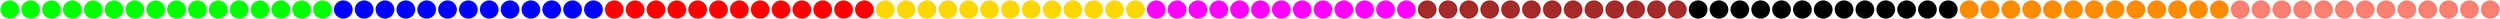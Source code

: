 graph G{
S1 [shape="point" color="green" pos="37,37!" width=2, height=2]
S2 [shape="point" color="green" pos="10,50!" width=2, height=2]
S3 [shape="point" color="green" pos="81,30!" width=2, height=2]
S4 [shape="point" color="green" pos="3,8!" width=2, height=2]
S5 [shape="point" color="green" pos="52,75!" width=2, height=2]
S6 [shape="point" color="green" pos="69,57!" width=2, height=2]
S7 [shape="point" color="green" pos="18,18!" width=2, height=2]
S8 [shape="point" color="green" pos="94,3!" width=2, height=2]
S9 [shape="point" color="green" pos="64,21!" width=2, height=2]
S10 [shape="point" color="green" pos="8,73!" width=2, height=2]
S11 [shape="point" color="green" pos="30,79!" width=2, height=2]
S12 [shape="point" color="green" pos="32,58!" width=2, height=2]
S13 [shape="point" color="green" pos="85,63!" width=2, height=2]
S14 [shape="point" color="green" pos="80,82!" width=2, height=2]
S15 [shape="point" color="green" pos="44,15!" width=2, height=2]
S16 [shape="point" color="green" pos="97,89!" width=2, height=2]
S17 [shape="point" color="blue" pos="70,19!" width=2, height=2]
S18 [shape="point" color="blue" pos="68,69!" width=2, height=2]
S19 [shape="point" color="blue" pos="27,29!" width=2, height=2]
S20 [shape="point" color="blue" pos="39,13!" width=2, height=2]
S21 [shape="point" color="blue" pos="46,75!" width=2, height=2]
S22 [shape="point" color="blue" pos="85,76!" width=2, height=2]
S23 [shape="point" color="blue" pos="90,7!" width=2, height=2]
S24 [shape="point" color="blue" pos="85,99!" width=2, height=2]
S25 [shape="point" color="blue" pos="58,98!" width=2, height=2]
S26 [shape="point" color="blue" pos="12,8!" width=2, height=2]
S27 [shape="point" color="blue" pos="35,90!" width=2, height=2]
S28 [shape="point" color="blue" pos="32,53!" width=2, height=2]
S29 [shape="point" color="blue" pos="77,37!" width=2, height=2]
S30 [shape="point" color="red" pos="4,9!" width=2, height=2]
S31 [shape="point" color="red" pos="72,15!" width=2, height=2]
S32 [shape="point" color="red" pos="95,88!" width=2, height=2]
S33 [shape="point" color="red" pos="7,37!" width=2, height=2]
S34 [shape="point" color="red" pos="73,81!" width=2, height=2]
S35 [shape="point" color="red" pos="49,34!" width=2, height=2]
S36 [shape="point" color="red" pos="20,87!" width=2, height=2]
S37 [shape="point" color="red" pos="42,69!" width=2, height=2]
S38 [shape="point" color="red" pos="39,97!" width=2, height=2]
S39 [shape="point" color="red" pos="32,49!" width=2, height=2]
S40 [shape="point" color="red" pos="22,66!" width=2, height=2]
S41 [shape="point" color="red" pos="82,31!" width=2, height=2]
S42 [shape="point" color="red" pos="35,18!" width=2, height=2]
S43 [shape="point" color="gold" pos="66,25!" width=2, height=2]
S44 [shape="point" color="gold" pos="41,55!" width=2, height=2]
S45 [shape="point" color="gold" pos="42,75!" width=2, height=2]
S46 [shape="point" color="gold" pos="44,11!" width=2, height=2]
S47 [shape="point" color="gold" pos="90,33!" width=2, height=2]
S48 [shape="point" color="gold" pos="36,35!" width=2, height=2]
S49 [shape="point" color="gold" pos="83,87!" width=2, height=2]
S50 [shape="point" color="gold" pos="81,10!" width=2, height=2]
S51 [shape="point" color="gold" pos="98,13!" width=2, height=2]
S52 [shape="point" color="gold" pos="0,46!" width=2, height=2]
S53 [shape="point" color="gold" pos="58,68!" width=2, height=2]
S54 [shape="point" color="gold" pos="84,70!" width=2, height=2]
S55 [shape="point" color="gold" pos="5,88!" width=2, height=2]
S56 [shape="point" color="magenta" pos="81,75!" width=2, height=2]
S57 [shape="point" color="magenta" pos="71,4!" width=2, height=2]
S58 [shape="point" color="magenta" pos="10,65!" width=2, height=2]
S59 [shape="point" color="magenta" pos="3,2!" width=2, height=2]
S60 [shape="point" color="magenta" pos="57,74!" width=2, height=2]
S61 [shape="point" color="magenta" pos="27,61!" width=2, height=2]
S62 [shape="point" color="magenta" pos="94,90!" width=2, height=2]
S63 [shape="point" color="magenta" pos="89,18!" width=2, height=2]
S64 [shape="point" color="magenta" pos="43,25!" width=2, height=2]
S65 [shape="point" color="magenta" pos="29,14!" width=2, height=2]
S66 [shape="point" color="magenta" pos="3,29!" width=2, height=2]
S67 [shape="point" color="magenta" pos="42,86!" width=2, height=2]
S68 [shape="point" color="magenta" pos="65,32!" width=2, height=2]
S69 [shape="point" color="brown" pos="49,81!" width=2, height=2]
S70 [shape="point" color="brown" pos="85,86!" width=2, height=2]
S71 [shape="point" color="brown" pos="77,34!" width=2, height=2]
S72 [shape="point" color="brown" pos="25,18!" width=2, height=2]
S73 [shape="point" color="brown" pos="76,6!" width=2, height=2]
S74 [shape="point" color="brown" pos="35,49!" width=2, height=2]
S75 [shape="point" color="brown" pos="40,7!" width=2, height=2]
S76 [shape="point" color="brown" pos="16,68!" width=2, height=2]
S77 [shape="point" color="brown" pos="59,50!" width=2, height=2]
S78 [shape="point" color="brown" pos="96,28!" width=2, height=2]
S79 [shape="point" color="brown" pos="62,24!" width=2, height=2]
S80 [shape="point" color="brown" pos="92,50!" width=2, height=2]
S81 [shape="point" color="brown" pos="37,94!" width=2, height=2]
S82 [shape="point" color="black" pos="41,14!" width=2, height=2]
S83 [shape="point" color="black" pos="1,56!" width=2, height=2]
S84 [shape="point" color="black" pos="59,50!" width=2, height=2]
S85 [shape="point" color="black" pos="80,45!" width=2, height=2]
S86 [shape="point" color="black" pos="54,27!" width=2, height=2]
S87 [shape="point" color="black" pos="42,80!" width=2, height=2]
S88 [shape="point" color="black" pos="27,3!" width=2, height=2]
S89 [shape="point" color="black" pos="8,30!" width=2, height=2]
S90 [shape="point" color="black" pos="30,44!" width=2, height=2]
S91 [shape="point" color="black" pos="18,82!" width=2, height=2]
S92 [shape="point" color="black" pos="71,14!" width=2, height=2]
S93 [shape="point" color="black" pos="89,74!" width=2, height=2]
S94 [shape="point" color="black" pos="59,96!" width=2, height=2]
S95 [shape="point" color="darkorange" pos="9,21!" width=2, height=2]
S96 [shape="point" color="darkorange" pos="77,19!" width=2, height=2]
S97 [shape="point" color="darkorange" pos="74,59!" width=2, height=2]
S98 [shape="point" color="darkorange" pos="69,77!" width=2, height=2]
S99 [shape="point" color="darkorange" pos="1,90!" width=2, height=2]
S100 [shape="point" color="darkorange" pos="28,81!" width=2, height=2]
S101 [shape="point" color="darkorange" pos="90,84!" width=2, height=2]
S102 [shape="point" color="darkorange" pos="53,29!" width=2, height=2]
S103 [shape="point" color="darkorange" pos="13,59!" width=2, height=2]
S104 [shape="point" color="darkorange" pos="74,2!" width=2, height=2]
S105 [shape="point" color="darkorange" pos="38,54!" width=2, height=2]
S106 [shape="point" color="darkorange" pos="86,36!" width=2, height=2]
S107 [shape="point" color="darkorange" pos="22,5!" width=2, height=2]
S108 [shape="point" color="salmon" pos="35,93!" width=2, height=2]
S109 [shape="point" color="salmon" pos="21,6!" width=2, height=2]
S110 [shape="point" color="salmon" pos="91,2!" width=2, height=2]
S111 [shape="point" color="salmon" pos="34,76!" width=2, height=2]
S112 [shape="point" color="salmon" pos="96,77!" width=2, height=2]
S113 [shape="point" color="salmon" pos="5,40!" width=2, height=2]
S114 [shape="point" color="salmon" pos="11,62!" width=2, height=2]
S115 [shape="point" color="salmon" pos="44,60!" width=2, height=2]
S116 [shape="point" color="salmon" pos="77,25!" width=2, height=2]
S117 [shape="point" color="salmon" pos="52,29!" width=2, height=2]
S118 [shape="point" color="salmon" pos="65,7!" width=2, height=2]
S119 [shape="point" color="salmon" pos="28,49!" width=2, height=2]
S120 [shape="point" color="salmon" pos="84,90!" width=2, height=2]
}
